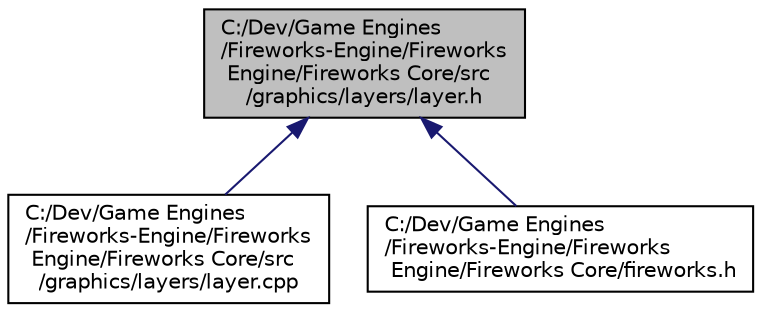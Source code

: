 digraph "C:/Dev/Game Engines/Fireworks-Engine/Fireworks Engine/Fireworks Core/src/graphics/layers/layer.h"
{
 // LATEX_PDF_SIZE
  edge [fontname="Helvetica",fontsize="10",labelfontname="Helvetica",labelfontsize="10"];
  node [fontname="Helvetica",fontsize="10",shape=record];
  Node1 [label="C:/Dev/Game Engines\l/Fireworks-Engine/Fireworks\l Engine/Fireworks Core/src\l/graphics/layers/layer.h",height=0.2,width=0.4,color="black", fillcolor="grey75", style="filled", fontcolor="black",tooltip=" "];
  Node1 -> Node2 [dir="back",color="midnightblue",fontsize="10",style="solid",fontname="Helvetica"];
  Node2 [label="C:/Dev/Game Engines\l/Fireworks-Engine/Fireworks\l Engine/Fireworks Core/src\l/graphics/layers/layer.cpp",height=0.2,width=0.4,color="black", fillcolor="white", style="filled",URL="$layer_8cpp.html",tooltip=" "];
  Node1 -> Node3 [dir="back",color="midnightblue",fontsize="10",style="solid",fontname="Helvetica"];
  Node3 [label="C:/Dev/Game Engines\l/Fireworks-Engine/Fireworks\l Engine/Fireworks Core/fireworks.h",height=0.2,width=0.4,color="black", fillcolor="white", style="filled",URL="$fireworks_8h.html",tooltip=" "];
}
